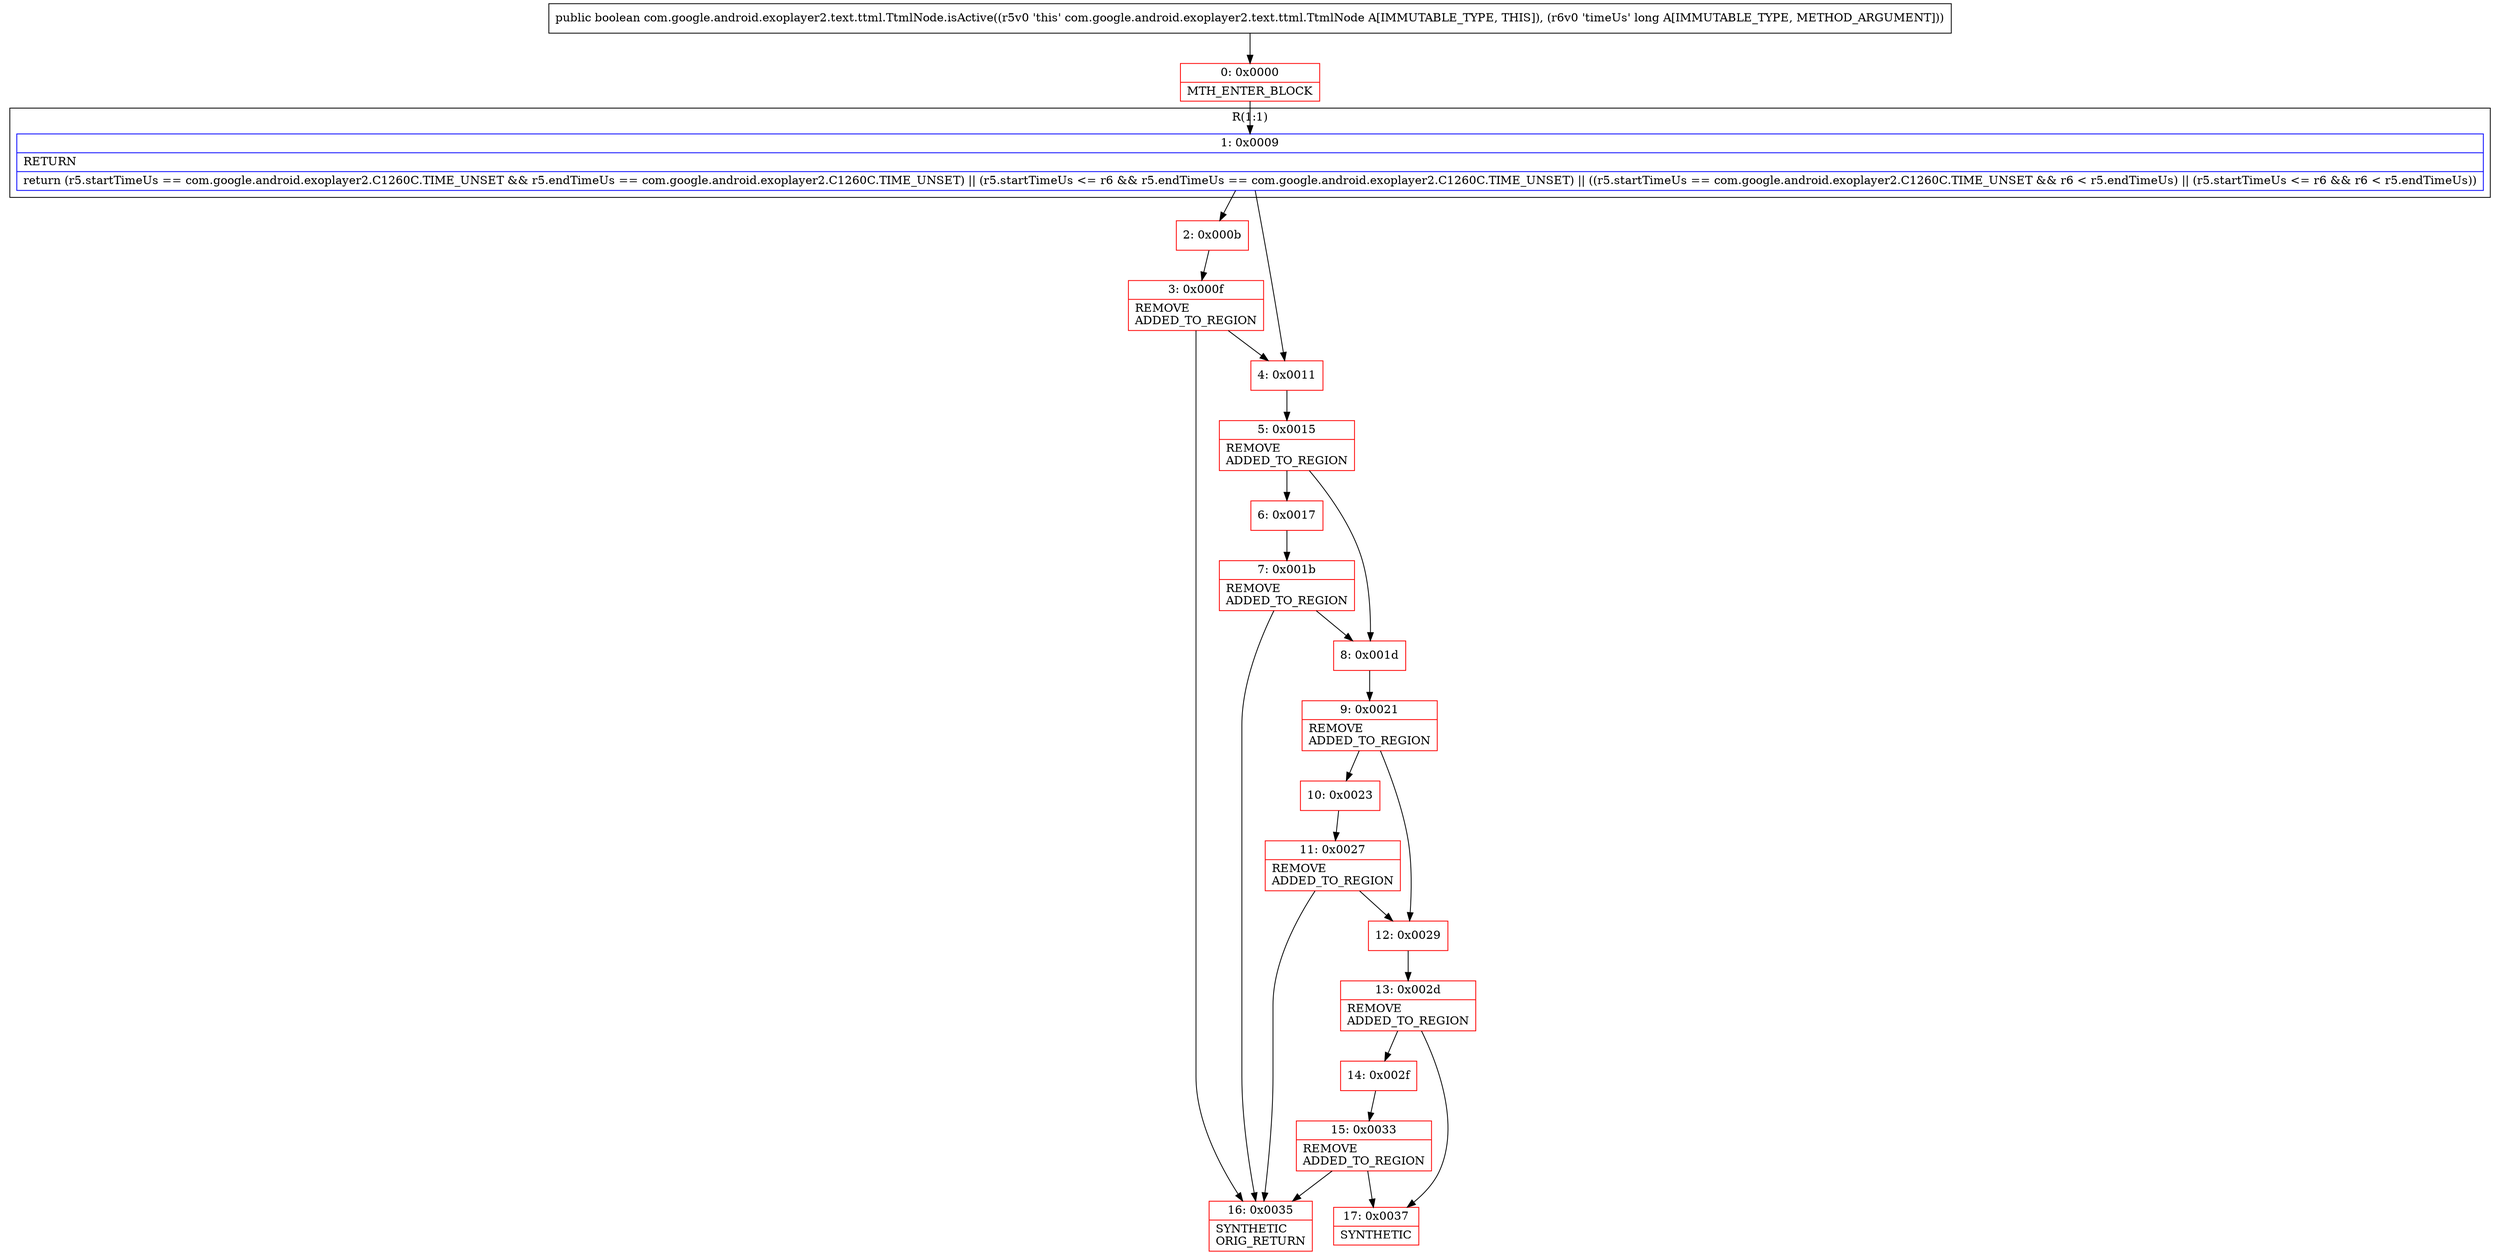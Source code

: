 digraph "CFG forcom.google.android.exoplayer2.text.ttml.TtmlNode.isActive(J)Z" {
subgraph cluster_Region_499859395 {
label = "R(1:1)";
node [shape=record,color=blue];
Node_1 [shape=record,label="{1\:\ 0x0009|RETURN\l|return (r5.startTimeUs == com.google.android.exoplayer2.C1260C.TIME_UNSET && r5.endTimeUs == com.google.android.exoplayer2.C1260C.TIME_UNSET) \|\| (r5.startTimeUs \<= r6 && r5.endTimeUs == com.google.android.exoplayer2.C1260C.TIME_UNSET) \|\| ((r5.startTimeUs == com.google.android.exoplayer2.C1260C.TIME_UNSET && r6 \< r5.endTimeUs) \|\| (r5.startTimeUs \<= r6 && r6 \< r5.endTimeUs))\l}"];
}
Node_0 [shape=record,color=red,label="{0\:\ 0x0000|MTH_ENTER_BLOCK\l}"];
Node_2 [shape=record,color=red,label="{2\:\ 0x000b}"];
Node_3 [shape=record,color=red,label="{3\:\ 0x000f|REMOVE\lADDED_TO_REGION\l}"];
Node_4 [shape=record,color=red,label="{4\:\ 0x0011}"];
Node_5 [shape=record,color=red,label="{5\:\ 0x0015|REMOVE\lADDED_TO_REGION\l}"];
Node_6 [shape=record,color=red,label="{6\:\ 0x0017}"];
Node_7 [shape=record,color=red,label="{7\:\ 0x001b|REMOVE\lADDED_TO_REGION\l}"];
Node_8 [shape=record,color=red,label="{8\:\ 0x001d}"];
Node_9 [shape=record,color=red,label="{9\:\ 0x0021|REMOVE\lADDED_TO_REGION\l}"];
Node_10 [shape=record,color=red,label="{10\:\ 0x0023}"];
Node_11 [shape=record,color=red,label="{11\:\ 0x0027|REMOVE\lADDED_TO_REGION\l}"];
Node_12 [shape=record,color=red,label="{12\:\ 0x0029}"];
Node_13 [shape=record,color=red,label="{13\:\ 0x002d|REMOVE\lADDED_TO_REGION\l}"];
Node_14 [shape=record,color=red,label="{14\:\ 0x002f}"];
Node_15 [shape=record,color=red,label="{15\:\ 0x0033|REMOVE\lADDED_TO_REGION\l}"];
Node_16 [shape=record,color=red,label="{16\:\ 0x0035|SYNTHETIC\lORIG_RETURN\l}"];
Node_17 [shape=record,color=red,label="{17\:\ 0x0037|SYNTHETIC\l}"];
MethodNode[shape=record,label="{public boolean com.google.android.exoplayer2.text.ttml.TtmlNode.isActive((r5v0 'this' com.google.android.exoplayer2.text.ttml.TtmlNode A[IMMUTABLE_TYPE, THIS]), (r6v0 'timeUs' long A[IMMUTABLE_TYPE, METHOD_ARGUMENT])) }"];
MethodNode -> Node_0;
Node_1 -> Node_2;
Node_1 -> Node_4;
Node_0 -> Node_1;
Node_2 -> Node_3;
Node_3 -> Node_4;
Node_3 -> Node_16;
Node_4 -> Node_5;
Node_5 -> Node_6;
Node_5 -> Node_8;
Node_6 -> Node_7;
Node_7 -> Node_8;
Node_7 -> Node_16;
Node_8 -> Node_9;
Node_9 -> Node_10;
Node_9 -> Node_12;
Node_10 -> Node_11;
Node_11 -> Node_12;
Node_11 -> Node_16;
Node_12 -> Node_13;
Node_13 -> Node_14;
Node_13 -> Node_17;
Node_14 -> Node_15;
Node_15 -> Node_16;
Node_15 -> Node_17;
}

